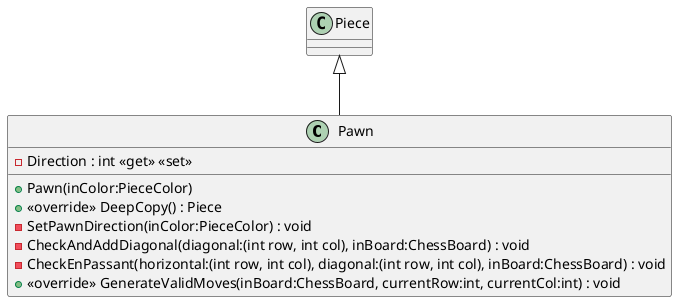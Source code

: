 @startuml
class Pawn {
    + Pawn(inColor:PieceColor)
    - Direction : int <<get>> <<set>>
    + <<override>> DeepCopy() : Piece
    - SetPawnDirection(inColor:PieceColor) : void
    - CheckAndAddDiagonal(diagonal:(int row, int col), inBoard:ChessBoard) : void
    - CheckEnPassant(horizontal:(int row, int col), diagonal:(int row, int col), inBoard:ChessBoard) : void
    + <<override>> GenerateValidMoves(inBoard:ChessBoard, currentRow:int, currentCol:int) : void
}
Piece <|-- Pawn
@enduml
